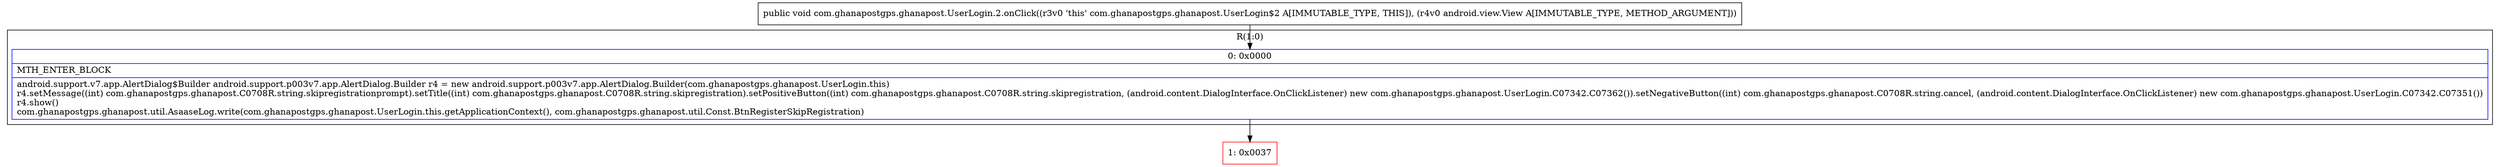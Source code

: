 digraph "CFG forcom.ghanapostgps.ghanapost.UserLogin.2.onClick(Landroid\/view\/View;)V" {
subgraph cluster_Region_1949639576 {
label = "R(1:0)";
node [shape=record,color=blue];
Node_0 [shape=record,label="{0\:\ 0x0000|MTH_ENTER_BLOCK\l|android.support.v7.app.AlertDialog$Builder android.support.p003v7.app.AlertDialog.Builder r4 = new android.support.p003v7.app.AlertDialog.Builder(com.ghanapostgps.ghanapost.UserLogin.this)\lr4.setMessage((int) com.ghanapostgps.ghanapost.C0708R.string.skipregistrationprompt).setTitle((int) com.ghanapostgps.ghanapost.C0708R.string.skipregistration).setPositiveButton((int) com.ghanapostgps.ghanapost.C0708R.string.skipregistration, (android.content.DialogInterface.OnClickListener) new com.ghanapostgps.ghanapost.UserLogin.C07342.C07362()).setNegativeButton((int) com.ghanapostgps.ghanapost.C0708R.string.cancel, (android.content.DialogInterface.OnClickListener) new com.ghanapostgps.ghanapost.UserLogin.C07342.C07351())\lr4.show()\lcom.ghanapostgps.ghanapost.util.AsaaseLog.write(com.ghanapostgps.ghanapost.UserLogin.this.getApplicationContext(), com.ghanapostgps.ghanapost.util.Const.BtnRegisterSkipRegistration)\l}"];
}
Node_1 [shape=record,color=red,label="{1\:\ 0x0037}"];
MethodNode[shape=record,label="{public void com.ghanapostgps.ghanapost.UserLogin.2.onClick((r3v0 'this' com.ghanapostgps.ghanapost.UserLogin$2 A[IMMUTABLE_TYPE, THIS]), (r4v0 android.view.View A[IMMUTABLE_TYPE, METHOD_ARGUMENT])) }"];
MethodNode -> Node_0;
Node_0 -> Node_1;
}

